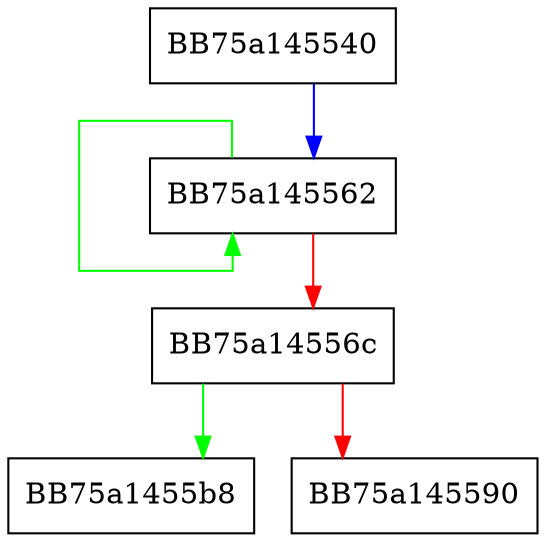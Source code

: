 digraph TrDuplicateStringW {
  node [shape="box"];
  graph [splines=ortho];
  BB75a145540 -> BB75a145562 [color="blue"];
  BB75a145562 -> BB75a145562 [color="green"];
  BB75a145562 -> BB75a14556c [color="red"];
  BB75a14556c -> BB75a1455b8 [color="green"];
  BB75a14556c -> BB75a145590 [color="red"];
}